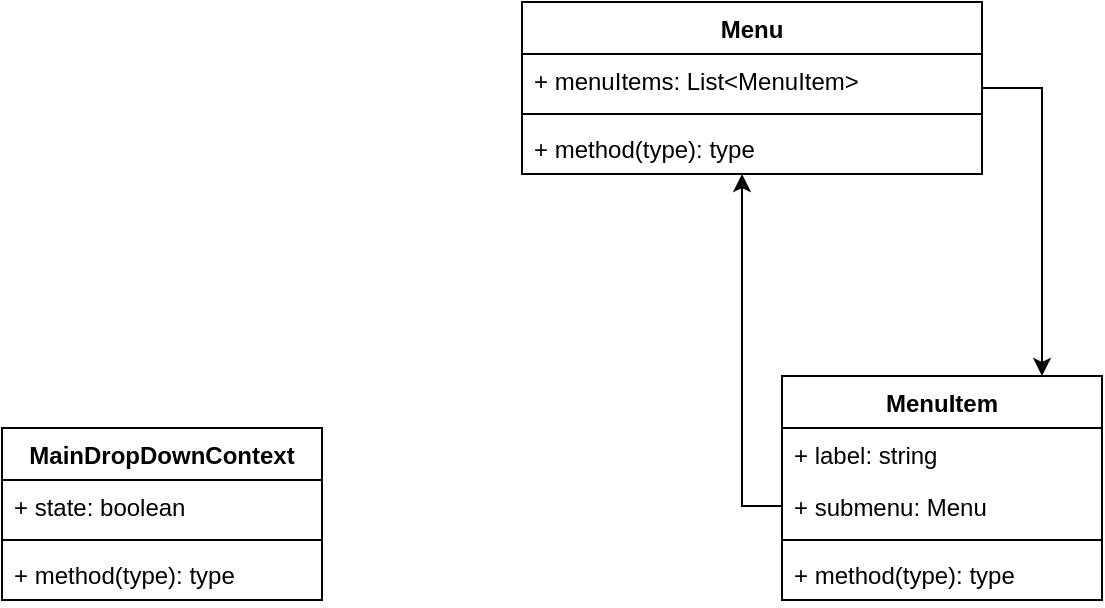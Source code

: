 <mxfile version="20.6.2" type="device"><diagram id="9iYt9YPKti45CXJWu4Hy" name="Page-1"><mxGraphModel dx="1426" dy="2105" grid="1" gridSize="10" guides="1" tooltips="1" connect="1" arrows="1" fold="1" page="1" pageScale="1" pageWidth="1600" pageHeight="1200" math="0" shadow="0"><root><mxCell id="0"/><mxCell id="1" parent="0"/><mxCell id="W4d2fM1Cgq12BxmXZvmi-13" style="edgeStyle=orthogonalEdgeStyle;rounded=0;orthogonalLoop=1;jettySize=auto;html=1;" edge="1" parent="1" source="W4d2fM1Cgq12BxmXZvmi-6" target="W4d2fM1Cgq12BxmXZvmi-9"><mxGeometry relative="1" as="geometry"><Array as="points"><mxPoint x="750" y="-17"/></Array></mxGeometry></mxCell><mxCell id="W4d2fM1Cgq12BxmXZvmi-5" value="Menu" style="swimlane;fontStyle=1;align=center;verticalAlign=top;childLayout=stackLayout;horizontal=1;startSize=26;horizontalStack=0;resizeParent=1;resizeParentMax=0;resizeLast=0;collapsible=1;marginBottom=0;" vertex="1" parent="1"><mxGeometry x="490" y="-60" width="230" height="86" as="geometry"/></mxCell><mxCell id="W4d2fM1Cgq12BxmXZvmi-6" value="+ menuItems: List&lt;MenuItem&gt;" style="text;strokeColor=none;fillColor=none;align=left;verticalAlign=top;spacingLeft=4;spacingRight=4;overflow=hidden;rotatable=0;points=[[0,0.5],[1,0.5]];portConstraint=eastwest;" vertex="1" parent="W4d2fM1Cgq12BxmXZvmi-5"><mxGeometry y="26" width="230" height="26" as="geometry"/></mxCell><mxCell id="W4d2fM1Cgq12BxmXZvmi-7" value="" style="line;strokeWidth=1;fillColor=none;align=left;verticalAlign=middle;spacingTop=-1;spacingLeft=3;spacingRight=3;rotatable=0;labelPosition=right;points=[];portConstraint=eastwest;strokeColor=inherit;" vertex="1" parent="W4d2fM1Cgq12BxmXZvmi-5"><mxGeometry y="52" width="230" height="8" as="geometry"/></mxCell><mxCell id="W4d2fM1Cgq12BxmXZvmi-8" value="+ method(type): type" style="text;strokeColor=none;fillColor=none;align=left;verticalAlign=top;spacingLeft=4;spacingRight=4;overflow=hidden;rotatable=0;points=[[0,0.5],[1,0.5]];portConstraint=eastwest;" vertex="1" parent="W4d2fM1Cgq12BxmXZvmi-5"><mxGeometry y="60" width="230" height="26" as="geometry"/></mxCell><mxCell id="W4d2fM1Cgq12BxmXZvmi-9" value="MenuItem" style="swimlane;fontStyle=1;align=center;verticalAlign=top;childLayout=stackLayout;horizontal=1;startSize=26;horizontalStack=0;resizeParent=1;resizeParentMax=0;resizeLast=0;collapsible=1;marginBottom=0;" vertex="1" parent="1"><mxGeometry x="620" y="127" width="160" height="112" as="geometry"/></mxCell><mxCell id="W4d2fM1Cgq12BxmXZvmi-10" value="+ label: string" style="text;strokeColor=none;fillColor=none;align=left;verticalAlign=top;spacingLeft=4;spacingRight=4;overflow=hidden;rotatable=0;points=[[0,0.5],[1,0.5]];portConstraint=eastwest;" vertex="1" parent="W4d2fM1Cgq12BxmXZvmi-9"><mxGeometry y="26" width="160" height="26" as="geometry"/></mxCell><mxCell id="W4d2fM1Cgq12BxmXZvmi-21" value="+ submenu: Menu" style="text;strokeColor=none;fillColor=none;align=left;verticalAlign=top;spacingLeft=4;spacingRight=4;overflow=hidden;rotatable=0;points=[[0,0.5],[1,0.5]];portConstraint=eastwest;" vertex="1" parent="W4d2fM1Cgq12BxmXZvmi-9"><mxGeometry y="52" width="160" height="26" as="geometry"/></mxCell><mxCell id="W4d2fM1Cgq12BxmXZvmi-11" value="" style="line;strokeWidth=1;fillColor=none;align=left;verticalAlign=middle;spacingTop=-1;spacingLeft=3;spacingRight=3;rotatable=0;labelPosition=right;points=[];portConstraint=eastwest;strokeColor=inherit;" vertex="1" parent="W4d2fM1Cgq12BxmXZvmi-9"><mxGeometry y="78" width="160" height="8" as="geometry"/></mxCell><mxCell id="W4d2fM1Cgq12BxmXZvmi-12" value="+ method(type): type" style="text;strokeColor=none;fillColor=none;align=left;verticalAlign=top;spacingLeft=4;spacingRight=4;overflow=hidden;rotatable=0;points=[[0,0.5],[1,0.5]];portConstraint=eastwest;" vertex="1" parent="W4d2fM1Cgq12BxmXZvmi-9"><mxGeometry y="86" width="160" height="26" as="geometry"/></mxCell><mxCell id="W4d2fM1Cgq12BxmXZvmi-14" value="MainDropDownContext" style="swimlane;fontStyle=1;align=center;verticalAlign=top;childLayout=stackLayout;horizontal=1;startSize=26;horizontalStack=0;resizeParent=1;resizeParentMax=0;resizeLast=0;collapsible=1;marginBottom=0;" vertex="1" parent="1"><mxGeometry x="230" y="153" width="160" height="86" as="geometry"/></mxCell><mxCell id="W4d2fM1Cgq12BxmXZvmi-15" value="+ state: boolean" style="text;strokeColor=none;fillColor=none;align=left;verticalAlign=top;spacingLeft=4;spacingRight=4;overflow=hidden;rotatable=0;points=[[0,0.5],[1,0.5]];portConstraint=eastwest;" vertex="1" parent="W4d2fM1Cgq12BxmXZvmi-14"><mxGeometry y="26" width="160" height="26" as="geometry"/></mxCell><mxCell id="W4d2fM1Cgq12BxmXZvmi-16" value="" style="line;strokeWidth=1;fillColor=none;align=left;verticalAlign=middle;spacingTop=-1;spacingLeft=3;spacingRight=3;rotatable=0;labelPosition=right;points=[];portConstraint=eastwest;strokeColor=inherit;" vertex="1" parent="W4d2fM1Cgq12BxmXZvmi-14"><mxGeometry y="52" width="160" height="8" as="geometry"/></mxCell><mxCell id="W4d2fM1Cgq12BxmXZvmi-17" value="+ method(type): type" style="text;strokeColor=none;fillColor=none;align=left;verticalAlign=top;spacingLeft=4;spacingRight=4;overflow=hidden;rotatable=0;points=[[0,0.5],[1,0.5]];portConstraint=eastwest;" vertex="1" parent="W4d2fM1Cgq12BxmXZvmi-14"><mxGeometry y="60" width="160" height="26" as="geometry"/></mxCell><mxCell id="W4d2fM1Cgq12BxmXZvmi-23" style="edgeStyle=orthogonalEdgeStyle;rounded=0;orthogonalLoop=1;jettySize=auto;html=1;" edge="1" parent="1" source="W4d2fM1Cgq12BxmXZvmi-21" target="W4d2fM1Cgq12BxmXZvmi-5"><mxGeometry relative="1" as="geometry"><Array as="points"><mxPoint x="600" y="192"/></Array></mxGeometry></mxCell></root></mxGraphModel></diagram></mxfile>